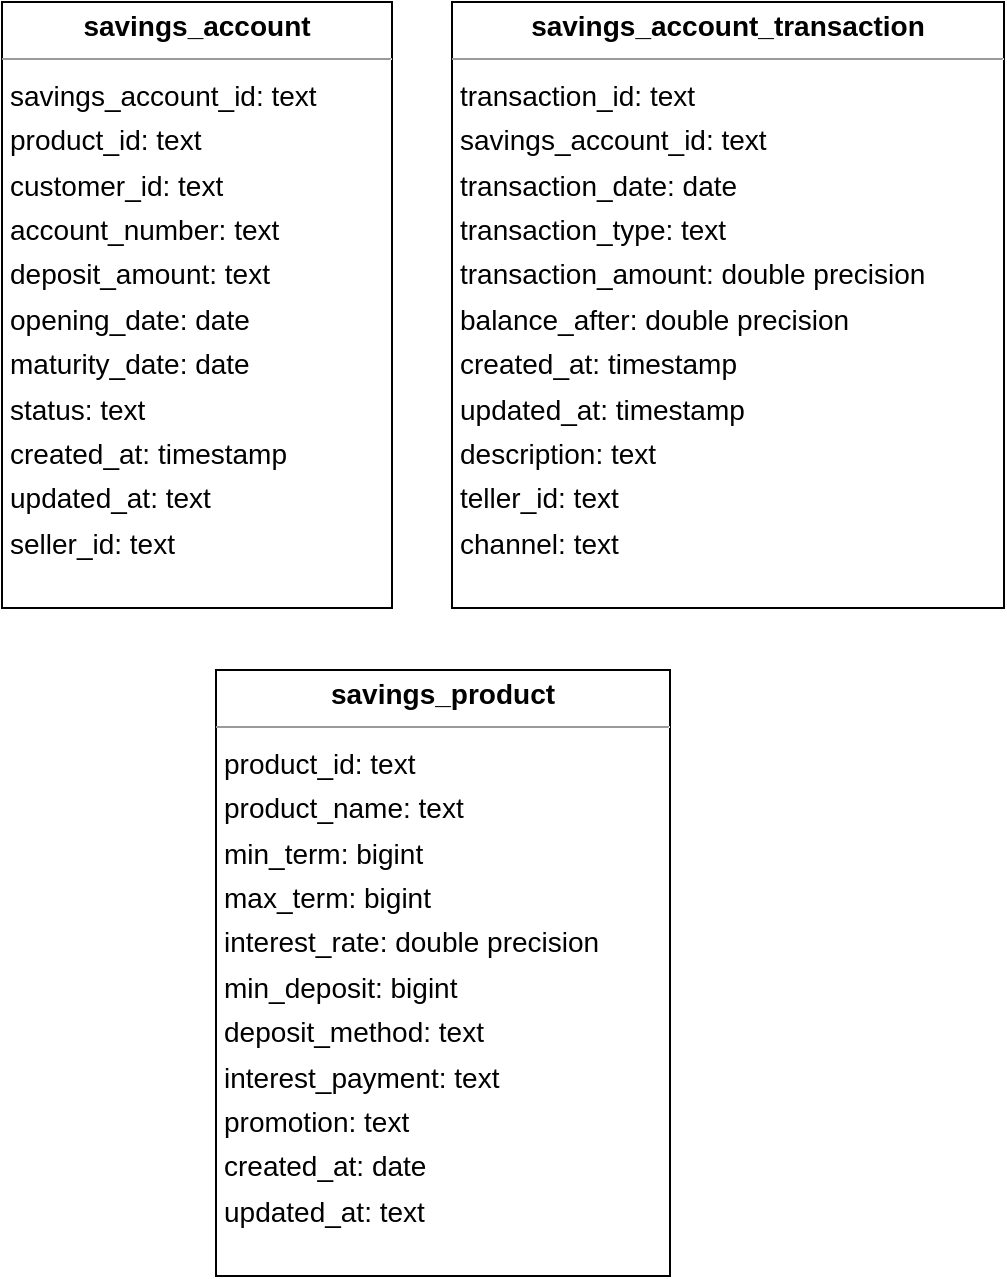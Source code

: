 <mxGraphModel dx="0" dy="0" grid="1" gridSize="10" guides="1" tooltips="1" connect="1" arrows="1" fold="1" page="0" pageScale="1" background="none" math="0" shadow="0">
  <root>
    <mxCell id="0" />
    <mxCell id="1" parent="0" />
    <mxCell id="node2" parent="1" vertex="1" value="&lt;p style=&quot;margin:0px;margin-top:4px;text-align:center;&quot;&gt;&lt;b&gt;savings_account&lt;/b&gt;&lt;/p&gt;&lt;hr size=&quot;1&quot;/&gt;&lt;p style=&quot;margin:0 0 0 4px;line-height:1.6;&quot;&gt; savings_account_id: text&lt;br/&gt; product_id: text&lt;br/&gt; customer_id: text&lt;br/&gt; account_number: text&lt;br/&gt; deposit_amount: text&lt;br/&gt; opening_date: date&lt;br/&gt; maturity_date: date&lt;br/&gt; status: text&lt;br/&gt; created_at: timestamp&lt;br/&gt; updated_at: text&lt;br/&gt; seller_id: text&lt;/p&gt;" style="verticalAlign=top;align=left;overflow=fill;fontSize=14;fontFamily=Helvetica;html=1;rounded=0;shadow=0;comic=0;labelBackgroundColor=none;strokeWidth=1;">
      <mxGeometry x="-214" y="59" width="195" height="303" as="geometry" />
    </mxCell>
    <mxCell id="node0" parent="1" vertex="1" value="&lt;p style=&quot;margin:0px;margin-top:4px;text-align:center;&quot;&gt;&lt;b&gt;savings_account_transaction&lt;/b&gt;&lt;/p&gt;&lt;hr size=&quot;1&quot;/&gt;&lt;p style=&quot;margin:0 0 0 4px;line-height:1.6;&quot;&gt; transaction_id: text&lt;br/&gt; savings_account_id: text&lt;br/&gt; transaction_date: date&lt;br/&gt; transaction_type: text&lt;br/&gt; transaction_amount: double precision&lt;br/&gt; balance_after: double precision&lt;br/&gt; created_at: timestamp&lt;br/&gt; updated_at: timestamp&lt;br/&gt; description: text&lt;br/&gt; teller_id: text&lt;br/&gt; channel: text&lt;/p&gt;" style="verticalAlign=top;align=left;overflow=fill;fontSize=14;fontFamily=Helvetica;html=1;rounded=0;shadow=0;comic=0;labelBackgroundColor=none;strokeWidth=1;">
      <mxGeometry x="11" y="59" width="276" height="303" as="geometry" />
    </mxCell>
    <mxCell id="node1" parent="1" vertex="1" value="&lt;p style=&quot;margin:0px;margin-top:4px;text-align:center;&quot;&gt;&lt;b&gt;savings_product&lt;/b&gt;&lt;/p&gt;&lt;hr size=&quot;1&quot;/&gt;&lt;p style=&quot;margin:0 0 0 4px;line-height:1.6;&quot;&gt; product_id: text&lt;br/&gt; product_name: text&lt;br/&gt; min_term: bigint&lt;br/&gt; max_term: bigint&lt;br/&gt; interest_rate: double precision&lt;br/&gt; min_deposit: bigint&lt;br/&gt; deposit_method: text&lt;br/&gt; interest_payment: text&lt;br/&gt; promotion: text&lt;br/&gt; created_at: date&lt;br/&gt; updated_at: text&lt;/p&gt;" style="verticalAlign=top;align=left;overflow=fill;fontSize=14;fontFamily=Helvetica;html=1;rounded=0;shadow=0;comic=0;labelBackgroundColor=none;strokeWidth=1;">
      <mxGeometry x="-107" y="393" width="227" height="303" as="geometry" />
    </mxCell>
  </root>
</mxGraphModel>